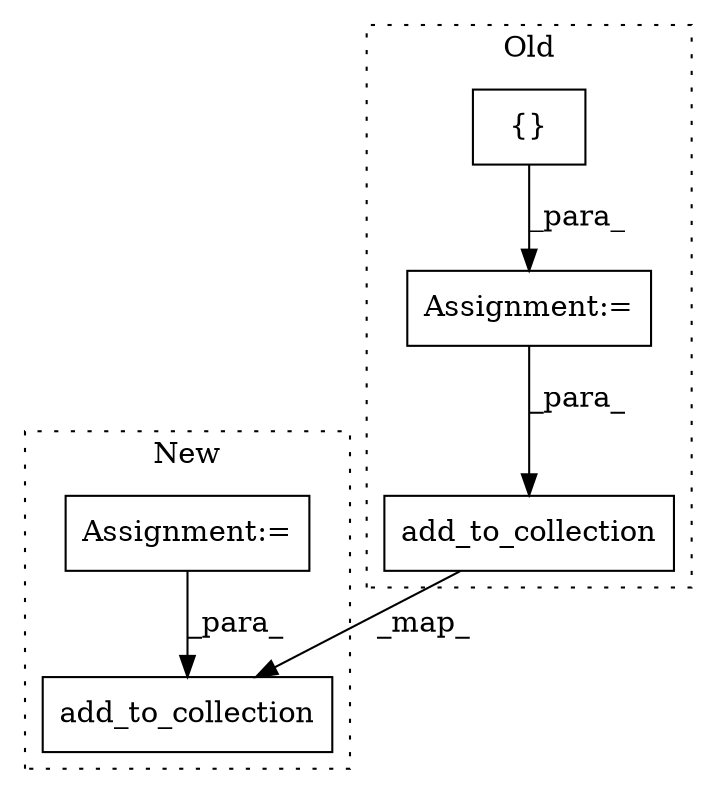 digraph G {
subgraph cluster0 {
1 [label="add_to_collection" a="32" s="13233,13267" l="18,1" shape="box"];
4 [label="{}" a="4" s="12844,12856" l="1,1" shape="box"];
5 [label="Assignment:=" a="7" s="12876" l="1" shape="box"];
label = "Old";
style="dotted";
}
subgraph cluster1 {
2 [label="add_to_collection" a="32" s="13433,13467" l="18,1" shape="box"];
3 [label="Assignment:=" a="7" s="12939" l="1" shape="box"];
label = "New";
style="dotted";
}
1 -> 2 [label="_map_"];
3 -> 2 [label="_para_"];
4 -> 5 [label="_para_"];
5 -> 1 [label="_para_"];
}
